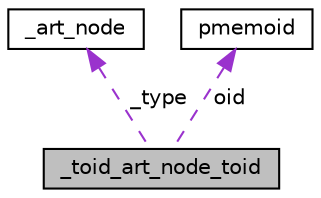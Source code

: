 digraph "_toid_art_node_toid"
{
  edge [fontname="Helvetica",fontsize="10",labelfontname="Helvetica",labelfontsize="10"];
  node [fontname="Helvetica",fontsize="10",shape=record];
  Node1 [label="_toid_art_node_toid",height=0.2,width=0.4,color="black", fillcolor="grey75", style="filled", fontcolor="black"];
  Node2 -> Node1 [dir="back",color="darkorchid3",fontsize="10",style="dashed",label=" _type" ,fontname="Helvetica"];
  Node2 [label="_art_node",height=0.2,width=0.4,color="black", fillcolor="white", style="filled",URL="$struct__art__node.html"];
  Node3 -> Node1 [dir="back",color="darkorchid3",fontsize="10",style="dashed",label=" oid" ,fontname="Helvetica"];
  Node3 [label="pmemoid",height=0.2,width=0.4,color="black", fillcolor="white", style="filled",URL="$structpmemoid.html"];
}
